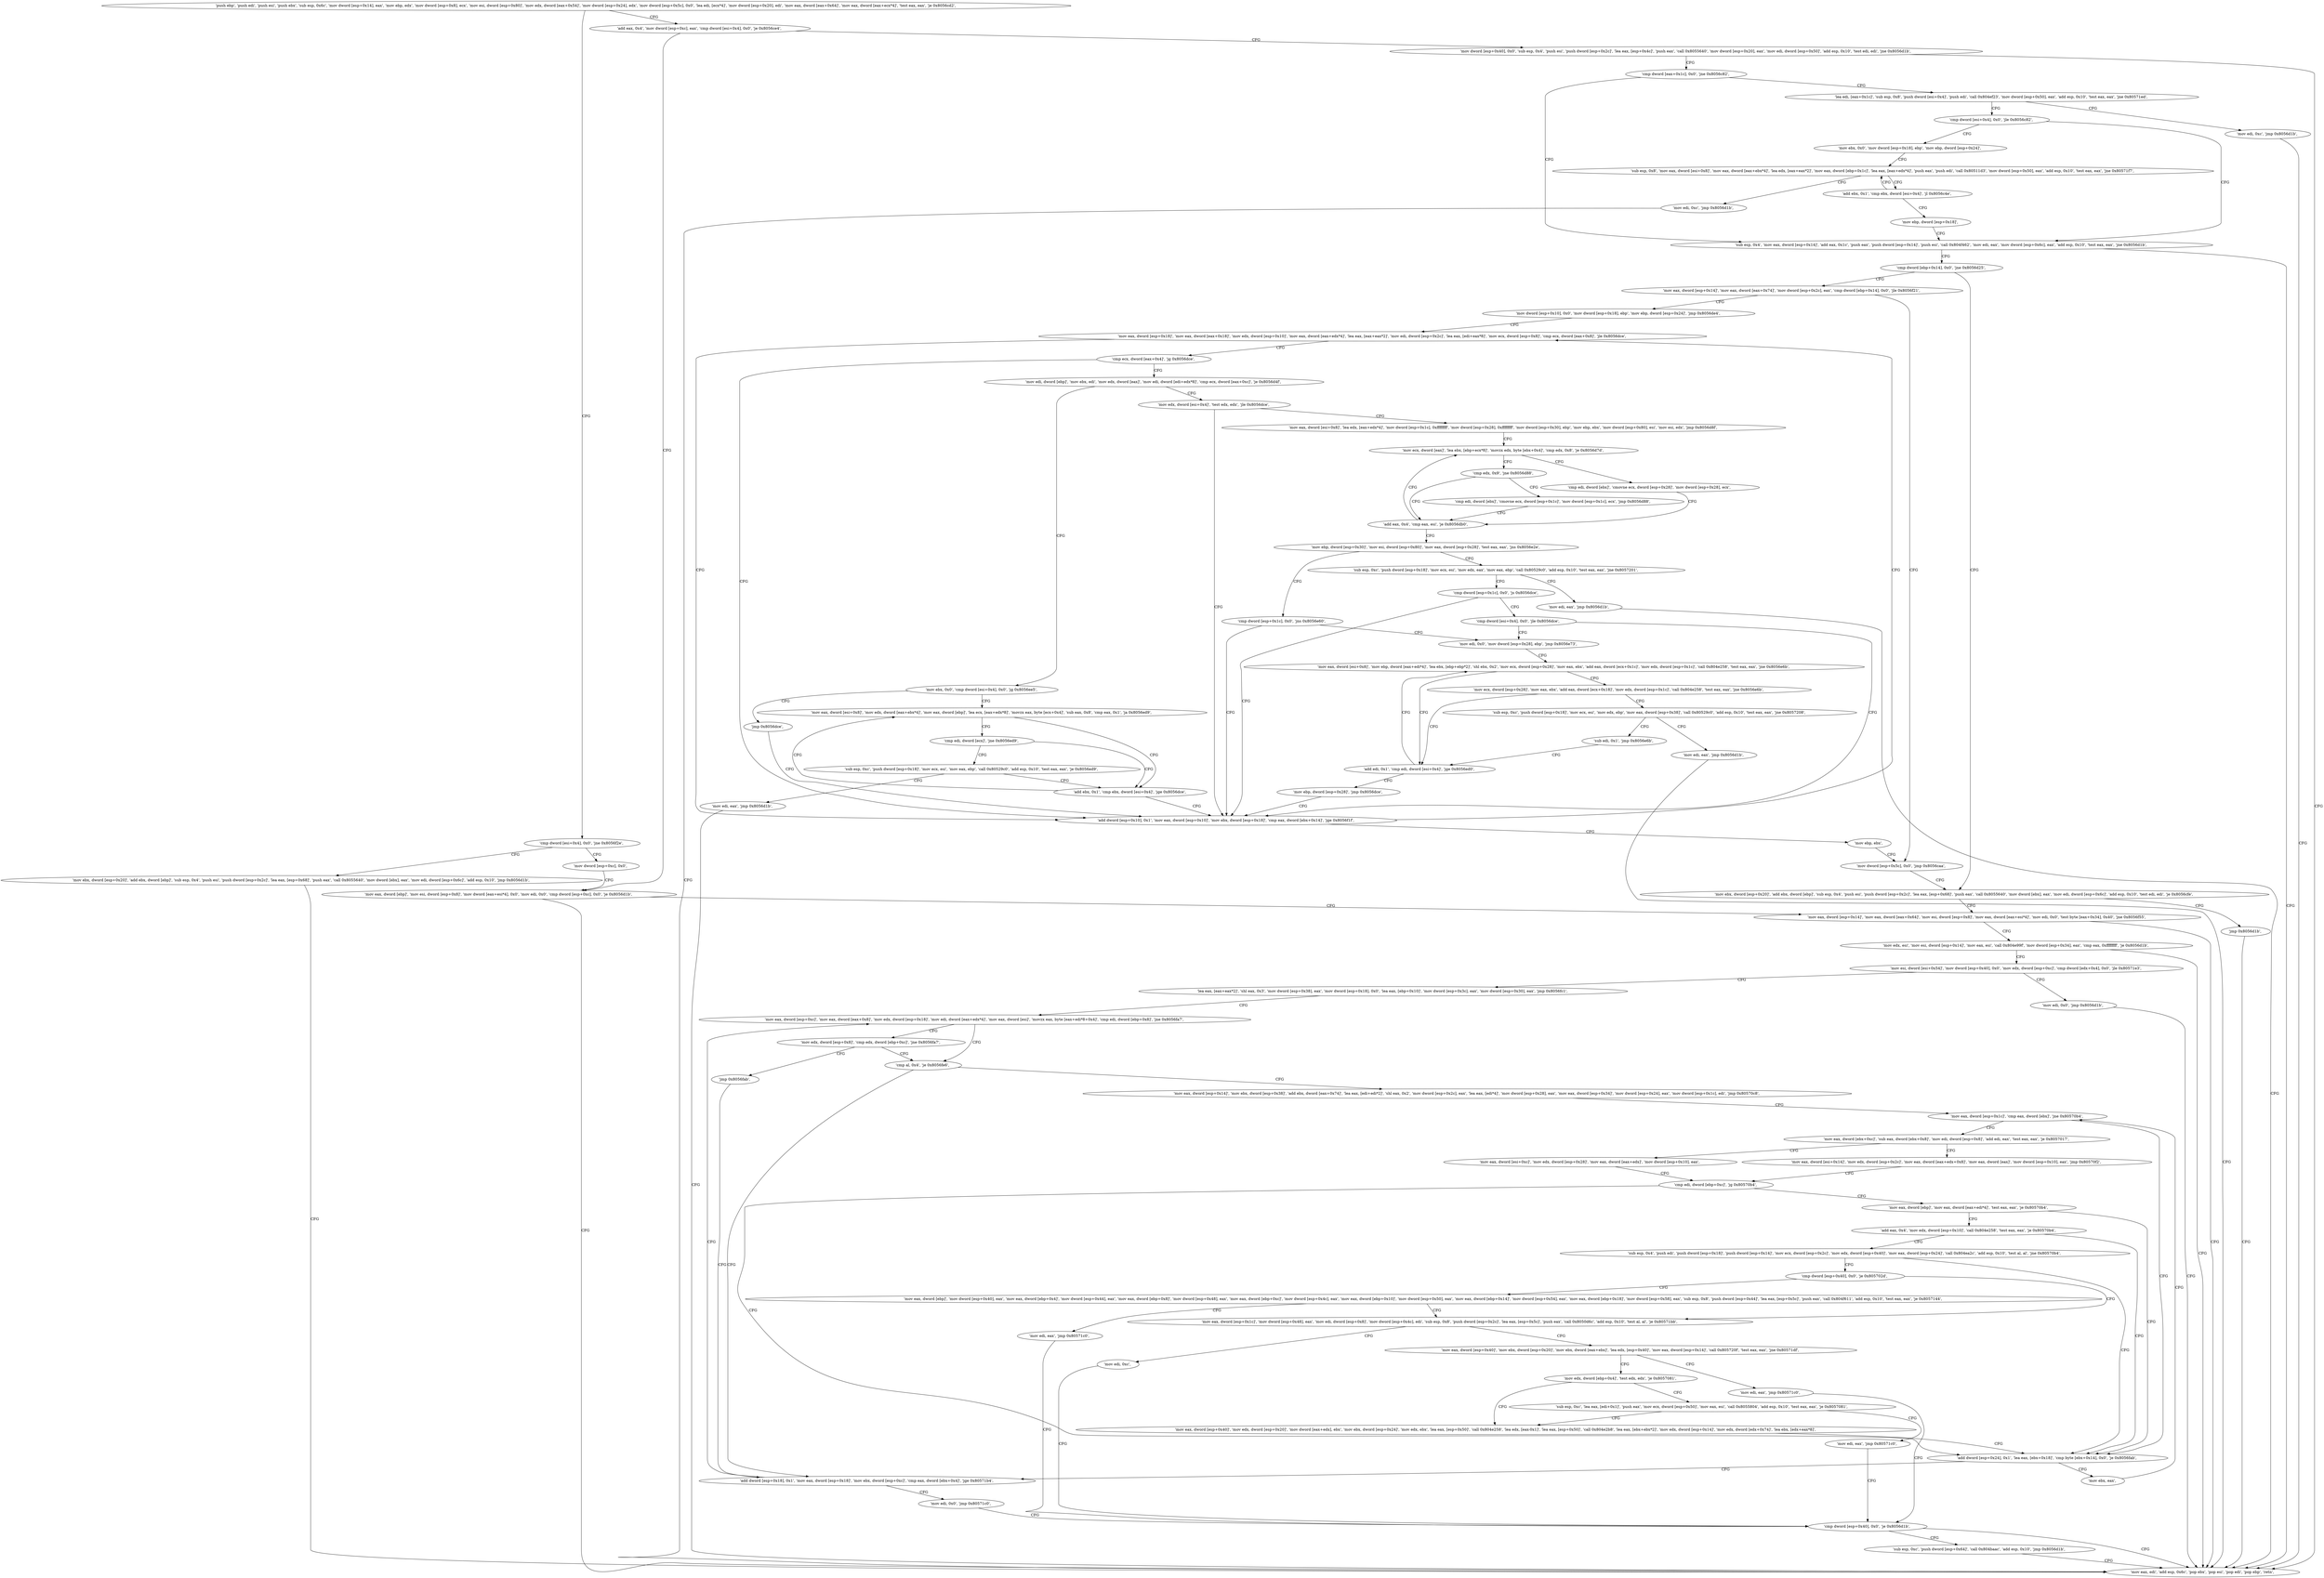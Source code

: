 digraph "func" {
"134572953" [label = "'push ebp', 'push edi', 'push esi', 'push ebx', 'sub esp, 0x6c', 'mov dword [esp+0x14], eax', 'mov ebp, edx', 'mov dword [esp+0x8], ecx', 'mov esi, dword [esp+0x80]', 'mov edx, dword [eax+0x54]', 'mov dword [esp+0x24], edx', 'mov dword [esp+0x5c], 0x0', 'lea edi, [ecx*4]', 'mov dword [esp+0x20], edi', 'mov eax, dword [eax+0x64]', 'mov eax, dword [eax+ecx*4]', 'test eax, eax', 'je 0x8056cd2', " ]
"134573266" [label = "'cmp dword [esi+0x4], 0x0', 'jne 0x8056f2e', " ]
"134573017" [label = "'add eax, 0x4', 'mov dword [esp+0xc], eax', 'cmp dword [esi+0x4], 0x0', 'je 0x8056ce4', " ]
"134573870" [label = "'mov ebx, dword [esp+0x20]', 'add ebx, dword [ebp]', 'sub esp, 0x4', 'push esi', 'push dword [esp+0x2c]', 'lea eax, [esp+0x68]', 'push eax', 'call 0x8055640', 'mov dword [ebx], eax', 'mov edi, dword [esp+0x6c]', 'add esp, 0x10', 'jmp 0x8056d1b', " ]
"134573276" [label = "'mov dword [esp+0xc], 0x0', " ]
"134573284" [label = "'mov eax, dword [ebp]', 'mov esi, dword [esp+0x8]', 'mov dword [eax+esi*4], 0x0', 'mov edi, 0x0', 'cmp dword [esp+0xc], 0x0', 'je 0x8056d1b', " ]
"134573034" [label = "'mov dword [esp+0x40], 0x0', 'sub esp, 0x4', 'push esi', 'push dword [esp+0x2c]', 'lea eax, [esp+0x4c]', 'push eax', 'call 0x8055640', 'mov dword [esp+0x20], eax', 'mov edi, dword [esp+0x50]', 'add esp, 0x10', 'test edi, edi', 'jne 0x8056d1b', " ]
"134573339" [label = "'mov eax, edi', 'add esp, 0x6c', 'pop ebx', 'pop esi', 'pop edi', 'pop ebp', 'retn', " ]
"134573310" [label = "'mov eax, dword [esp+0x14]', 'mov eax, dword [eax+0x64]', 'mov esi, dword [esp+0x8]', 'mov eax, dword [eax+esi*4]', 'mov edi, 0x0', 'test byte [eax+0x34], 0x40', 'jne 0x8056f55', " ]
"134573079" [label = "'cmp dword [eax+0x1c], 0x0', 'jne 0x8056c82', " ]
"134573909" [label = "'mov edx, esi', 'mov esi, dword [esp+0x14]', 'mov eax, esi', 'call 0x804e99f', 'mov dword [esp+0x34], eax', 'cmp eax, 0xffffffff', 'je 0x8056d1b', " ]
"134573186" [label = "'sub esp, 0x4', 'mov eax, dword [esp+0x14]', 'add eax, 0x1c', 'push eax', 'push dword [esp+0x14]', 'push esi', 'call 0x804f462', 'mov edi, eax', 'mov dword [esp+0x6c], eax', 'add esp, 0x10', 'test eax, eax', 'jne 0x8056d1b', " ]
"134573085" [label = "'lea edi, [eax+0x1c]', 'sub esp, 0x8', 'push dword [esi+0x4]', 'push edi', 'call 0x804ef23', 'mov dword [esp+0x50], eax', 'add esp, 0x10', 'test eax, eax', 'jne 0x80571ed', " ]
"134573935" [label = "'mov esi, dword [esi+0x54]', 'mov dword [esp+0x40], 0x0', 'mov edx, dword [esp+0xc]', 'cmp dword [edx+0x4], 0x0', 'jle 0x80571e3', " ]
"134573220" [label = "'cmp dword [ebp+0x14], 0x0', 'jne 0x8056d25', " ]
"134574573" [label = "'mov edi, 0xc', 'jmp 0x8056d1b', " ]
"134573115" [label = "'cmp dword [esi+0x4], 0x0', 'jle 0x8056c82', " ]
"134574563" [label = "'mov edi, 0x0', 'jmp 0x8056d1b', " ]
"134573960" [label = "'lea eax, [eax+eax*2]', 'shl eax, 0x3', 'mov dword [esp+0x38], eax', 'mov dword [esp+0x18], 0x0', 'lea eax, [ebp+0x10]', 'mov dword [esp+0x3c], eax', 'mov dword [esp+0x30], eax', 'jmp 0x8056fc1', " ]
"134573349" [label = "'mov eax, dword [esp+0x14]', 'mov eax, dword [eax+0x74]', 'mov dword [esp+0x2c], eax', 'cmp dword [ebp+0x14], 0x0', 'jle 0x8056f21', " ]
"134573226" [label = "'mov ebx, dword [esp+0x20]', 'add ebx, dword [ebp]', 'sub esp, 0x4', 'push esi', 'push dword [esp+0x2c]', 'lea eax, [esp+0x68]', 'push eax', 'call 0x8055640', 'mov dword [ebx], eax', 'mov edi, dword [esp+0x6c]', 'add esp, 0x10', 'test edi, edi', 'je 0x8056cfe', " ]
"134573121" [label = "'mov ebx, 0x0', 'mov dword [esp+0x18], ebp', 'mov ebp, dword [esp+0x24]', " ]
"134574017" [label = "'mov eax, dword [esp+0xc]', 'mov eax, dword [eax+0x8]', 'mov edx, dword [esp+0x18]', 'mov edi, dword [eax+edx*4]', 'mov eax, dword [esi]', 'movzx eax, byte [eax+edi*8+0x4]', 'cmp edi, dword [ebp+0x8]', 'jne 0x8056fa7', " ]
"134573857" [label = "'mov dword [esp+0x5c], 0x0', 'jmp 0x8056caa', " ]
"134573370" [label = "'mov dword [esp+0x10], 0x0', 'mov dword [esp+0x18], ebp', 'mov ebp, dword [esp+0x24]', 'jmp 0x8056de4', " ]
"134573264" [label = "'jmp 0x8056d1b', " ]
"134573134" [label = "'sub esp, 0x8', 'mov eax, dword [esi+0x8]', 'mov eax, dword [eax+ebx*4]', 'lea edx, [eax+eax*2]', 'mov eax, dword [ebp+0x1c]', 'lea eax, [eax+edx*4]', 'push eax', 'push edi', 'call 0x80511d3', 'mov dword [esp+0x50], eax', 'add esp, 0x10', 'test eax, eax', 'jne 0x80571f7', " ]
"134573991" [label = "'cmp al, 0x4', 'je 0x8056fe6', " ]
"134574043" [label = "'mov edx, dword [esp+0x8]', 'cmp edx, dword [ebp+0xc]', 'jne 0x8056fa7', " ]
"134573540" [label = "'mov eax, dword [esp+0x18]', 'mov eax, dword [eax+0x18]', 'mov edx, dword [esp+0x10]', 'mov eax, dword [eax+edx*4]', 'lea eax, [eax+eax*2]', 'mov edi, dword [esp+0x2c]', 'lea eax, [edi+eax*8]', 'mov ecx, dword [esp+0x8]', 'cmp ecx, dword [eax+0x8]', 'jle 0x8056dce', " ]
"134574583" [label = "'mov edi, 0xc', 'jmp 0x8056d1b', " ]
"134573174" [label = "'add ebx, 0x1', 'cmp ebx, dword [esi+0x4]', 'jl 0x8056c4e', " ]
"134573182" [label = "'mov ebp, dword [esp+0x18]', " ]
"134574054" [label = "'mov eax, dword [esp+0x14]', 'mov ebx, dword [esp+0x38]', 'add ebx, dword [eax+0x74]', 'lea eax, [edi+edi*2]', 'shl eax, 0x2', 'mov dword [esp+0x2c], eax', 'lea eax, [edi*4]', 'mov dword [esp+0x28], eax', 'mov eax, dword [esp+0x34]', 'mov dword [esp+0x24], eax', 'mov dword [esp+0x1c], edi', 'jmp 0x80570c8', " ]
"134573995" [label = "'add dword [esp+0x18], 0x1', 'mov eax, dword [esp+0x18]', 'mov ebx, dword [esp+0xc]', 'cmp eax, dword [ebx+0x4]', 'jge 0x80571b4', " ]
"134574052" [label = "'jmp 0x8056fab', " ]
"134573518" [label = "'add dword [esp+0x10], 0x1', 'mov eax, dword [esp+0x10]', 'mov ebx, dword [esp+0x18]', 'cmp eax, dword [ebx+0x14]', 'jge 0x8056f1f', " ]
"134573573" [label = "'cmp ecx, dword [eax+0x4]', 'jg 0x8056dce', " ]
"134574280" [label = "'mov eax, dword [esp+0x1c]', 'cmp eax, dword [ebx]', 'jne 0x80570b4', " ]
"134574516" [label = "'mov edi, 0x0', 'jmp 0x80571c0', " ]
"134573855" [label = "'mov ebp, ebx', " ]
"134573578" [label = "'mov edi, dword [ebp]', 'mov ebx, edi', 'mov edx, dword [eax]', 'mov edi, dword [edi+edx*8]', 'cmp ecx, dword [eax+0xc]', 'je 0x8056d4f', " ]
"134574260" [label = "'add dword [esp+0x24], 0x1', 'lea eax, [ebx+0x18]', 'cmp byte [ebx+0x14], 0x0', 'je 0x8056fab', " ]
"134574288" [label = "'mov eax, dword [ebx+0xc]', 'sub eax, dword [ebx+0x8]', 'mov edi, dword [esp+0x8]', 'add edi, eax', 'test eax, eax', 'je 0x8057017', " ]
"134574528" [label = "'cmp dword [esp+0x40], 0x0', 'je 0x8056d1b', " ]
"134573391" [label = "'mov edx, dword [esi+0x4]', 'test edx, edx', 'jle 0x8056dce', " ]
"134573597" [label = "'mov ebx, 0x0', 'cmp dword [esi+0x4], 0x0', 'jg 0x8056ee5', " ]
"134574278" [label = "'mov ebx, eax', " ]
"134574103" [label = "'mov eax, dword [esi+0x14]', 'mov edx, dword [esp+0x2c]', 'mov eax, dword [eax+edx+0x8]', 'mov eax, dword [eax]', 'mov dword [esp+0x10], eax', 'jmp 0x80570f2', " ]
"134574308" [label = "'mov eax, dword [esi+0xc]', 'mov edx, dword [esp+0x28]', 'mov eax, dword [eax+edx]', 'mov dword [esp+0x10], eax', " ]
"134574539" [label = "'sub esp, 0xc', 'push dword [esp+0x64]', 'call 0x804baac', 'add esp, 0x10', 'jmp 0x8056d1b', " ]
"134573398" [label = "'mov eax, dword [esi+0x8]', 'lea edx, [eax+edx*4]', 'mov dword [esp+0x1c], 0xffffffff', 'mov dword [esp+0x28], 0xffffffff', 'mov dword [esp+0x30], ebp', 'mov ebp, ebx', 'mov dword [esp+0x80], esi', 'mov esi, edx', 'jmp 0x8056d8f', " ]
"134573797" [label = "'mov eax, dword [esi+0x8]', 'mov edx, dword [eax+ebx*4]', 'mov eax, dword [ebp]', 'lea ecx, [eax+edx*8]', 'movzx eax, byte [ecx+0x4]', 'sub eax, 0x8', 'cmp eax, 0x1', 'ja 0x8056ed9', " ]
"134573612" [label = "'jmp 0x8056dce', " ]
"134574322" [label = "'cmp edi, dword [ebp+0xc]', 'jg 0x80570b4', " ]
"134573455" [label = "'mov ecx, dword [eax]', 'lea ebx, [ebp+ecx*8]', 'movzx edx, byte [ebx+0x4]', 'cmp edx, 0x8', 'je 0x8056d7d', " ]
"134573785" [label = "'add ebx, 0x1', 'cmp ebx, dword [esi+0x4]', 'jge 0x8056dce', " ]
"134573821" [label = "'cmp edi, dword [ecx]', 'jne 0x8056ed9', " ]
"134574327" [label = "'mov eax, dword [ebp]', 'mov eax, dword [eax+edi*4]', 'test eax, eax', 'je 0x80570b4', " ]
"134574337" [label = "'add eax, 0x4', 'mov edx, dword [esp+0x10]', 'call 0x804e258', 'test eax, eax', 'je 0x80570b4', " ]
"134573437" [label = "'cmp edi, dword [ebx]', 'cmovne ecx, dword [esp+0x28]', 'mov dword [esp+0x28], ecx', " ]
"134573470" [label = "'cmp edx, 0x9', 'jne 0x8056d88', " ]
"134573825" [label = "'sub esp, 0xc', 'push dword [esp+0x18]', 'mov ecx, esi', 'mov eax, ebp', 'call 0x80529c0', 'add esp, 0x10', 'test eax, eax', 'je 0x8056ed9', " ]
"134574353" [label = "'sub esp, 0x4', 'push edi', 'push dword [esp+0x18]', 'push dword [esp+0x14]', 'mov ecx, dword [esp+0x2c]', 'mov edx, dword [esp+0x40]', 'mov eax, dword [esp+0x24]', 'call 0x804ea2c', 'add esp, 0x10', 'test al, al', 'jne 0x80570b4', " ]
"134573448" [label = "'add eax, 0x4', 'cmp eax, esi', 'je 0x8056db0', " ]
"134573475" [label = "'cmp edi, dword [ebx]', 'cmovne ecx, dword [esp+0x1c]', 'mov dword [esp+0x1c], ecx', 'jmp 0x8056d88', " ]
"134573848" [label = "'mov edi, eax', 'jmp 0x8056d1b', " ]
"134574393" [label = "'cmp dword [esp+0x40], 0x0', 'je 0x805702d', " ]
"134573488" [label = "'mov ebp, dword [esp+0x30]', 'mov esi, dword [esp+0x80]', 'mov eax, dword [esp+0x28]', 'test eax, eax', 'jns 0x8056e2e', " ]
"134573614" [label = "'sub esp, 0xc', 'push dword [esp+0x18]', 'mov ecx, esi', 'mov edx, eax', 'mov eax, ebp', 'call 0x80529c0', 'add esp, 0x10', 'test eax, eax', 'jne 0x8057201', " ]
"134573507" [label = "'cmp dword [esp+0x1c], 0x0', 'jns 0x8056e60', " ]
"134574125" [label = "'mov eax, dword [ebp]', 'mov dword [esp+0x40], eax', 'mov eax, dword [ebp+0x4]', 'mov dword [esp+0x44], eax', 'mov eax, dword [ebp+0x8]', 'mov dword [esp+0x48], eax', 'mov eax, dword [ebp+0xc]', 'mov dword [esp+0x4c], eax', 'mov eax, dword [ebp+0x10]', 'mov dword [esp+0x50], eax', 'mov eax, dword [ebp+0x14]', 'mov dword [esp+0x54], eax', 'mov eax, dword [ebp+0x18]', 'mov dword [esp+0x58], eax', 'sub esp, 0x8', 'push dword [esp+0x44]', 'lea eax, [esp+0x5c]', 'push eax', 'call 0x804f611', 'add esp, 0x10', 'test eax, eax', 'je 0x8057144', " ]
"134574404" [label = "'mov eax, dword [esp+0x1c]', 'mov dword [esp+0x48], eax', 'mov edi, dword [esp+0x8]', 'mov dword [esp+0x4c], edi', 'sub esp, 0x8', 'push dword [esp+0x2c]', 'lea eax, [esp+0x5c]', 'push eax', 'call 0x8050d6c', 'add esp, 0x10', 'test al, al', 'je 0x80571bb', " ]
"134574593" [label = "'mov edi, eax', 'jmp 0x8056d1b', " ]
"134573643" [label = "'cmp dword [esp+0x1c], 0x0', 'js 0x8056dce', " ]
"134573664" [label = "'mov edi, 0x0', 'mov dword [esp+0x28], ebp', 'jmp 0x8056e73', " ]
"134574202" [label = "'mov edi, eax', 'jmp 0x80571c0', " ]
"134574523" [label = "'mov edi, 0xc', " ]
"134574444" [label = "'mov eax, dword [esp+0x40]', 'mov ebx, dword [esp+0x20]', 'mov ebx, dword [eax+ebx]', 'lea edx, [esp+0x40]', 'mov eax, dword [esp+0x14]', 'call 0x805720f', 'test eax, eax', 'jne 0x80571df', " ]
"134573654" [label = "'cmp dword [esi+0x4], 0x0', 'jle 0x8056dce', " ]
"134573683" [label = "'mov eax, dword [esi+0x8]', 'mov ebp, dword [eax+edi*4]', 'lea ebx, [ebp+ebp*2]', 'shl ebx, 0x2', 'mov ecx, dword [esp+0x28]', 'mov eax, ebx', 'add eax, dword [ecx+0x1c]', 'mov edx, dword [esp+0x1c]', 'call 0x804e258', 'test eax, eax', 'jne 0x8056e6b', " ]
"134574559" [label = "'mov edi, eax', 'jmp 0x80571c0', " ]
"134574472" [label = "'mov edx, dword [ebp+0x4]', 'test edx, edx', 'je 0x8057081', " ]
"134573675" [label = "'add edi, 0x1', 'cmp edi, dword [esi+0x4]', 'jge 0x8056ed0', " ]
"134573718" [label = "'mov ecx, dword [esp+0x28]', 'mov eax, ebx', 'add eax, dword [ecx+0x18]', 'mov edx, dword [esp+0x1c]', 'call 0x804e258', 'test eax, eax', 'jne 0x8056e6b', " ]
"134574209" [label = "'mov eax, dword [esp+0x40]', 'mov edx, dword [esp+0x20]', 'mov dword [eax+edx], ebx', 'mov ebx, dword [esp+0x24]', 'mov edx, ebx', 'lea eax, [esp+0x50]', 'call 0x804e258', 'lea edx, [eax-0x1]', 'lea eax, [esp+0x50]', 'call 0x804e2b8', 'lea eax, [ebx+ebx*2]', 'mov edx, dword [esp+0x14]', 'mov edx, dword [edx+0x74]', 'lea ebx, [edx+eax*8]', " ]
"134574483" [label = "'sub esp, 0xc', 'lea eax, [edi+0x1]', 'push eax', 'mov ecx, dword [esp+0x50]', 'mov eax, esi', 'call 0x8055804', 'add esp, 0x10', 'test eax, eax', 'je 0x8057081', " ]
"134573776" [label = "'mov ebp, dword [esp+0x28]', 'jmp 0x8056dce', " ]
"134573740" [label = "'sub esp, 0xc', 'push dword [esp+0x18]', 'mov ecx, esi', 'mov edx, ebp', 'mov eax, dword [esp+0x38]', 'call 0x80529c0', 'add esp, 0x10', 'test eax, eax', 'jne 0x8057208', " ]
"134574512" [label = "'mov edi, eax', 'jmp 0x80571c0', " ]
"134574600" [label = "'mov edi, eax', 'jmp 0x8056d1b', " ]
"134573771" [label = "'sub edi, 0x1', 'jmp 0x8056e6b', " ]
"134572953" -> "134573266" [ label = "CFG" ]
"134572953" -> "134573017" [ label = "CFG" ]
"134573266" -> "134573870" [ label = "CFG" ]
"134573266" -> "134573276" [ label = "CFG" ]
"134573017" -> "134573284" [ label = "CFG" ]
"134573017" -> "134573034" [ label = "CFG" ]
"134573870" -> "134573339" [ label = "CFG" ]
"134573276" -> "134573284" [ label = "CFG" ]
"134573284" -> "134573339" [ label = "CFG" ]
"134573284" -> "134573310" [ label = "CFG" ]
"134573034" -> "134573339" [ label = "CFG" ]
"134573034" -> "134573079" [ label = "CFG" ]
"134573310" -> "134573909" [ label = "CFG" ]
"134573310" -> "134573339" [ label = "CFG" ]
"134573079" -> "134573186" [ label = "CFG" ]
"134573079" -> "134573085" [ label = "CFG" ]
"134573909" -> "134573339" [ label = "CFG" ]
"134573909" -> "134573935" [ label = "CFG" ]
"134573186" -> "134573339" [ label = "CFG" ]
"134573186" -> "134573220" [ label = "CFG" ]
"134573085" -> "134574573" [ label = "CFG" ]
"134573085" -> "134573115" [ label = "CFG" ]
"134573935" -> "134574563" [ label = "CFG" ]
"134573935" -> "134573960" [ label = "CFG" ]
"134573220" -> "134573349" [ label = "CFG" ]
"134573220" -> "134573226" [ label = "CFG" ]
"134574573" -> "134573339" [ label = "CFG" ]
"134573115" -> "134573186" [ label = "CFG" ]
"134573115" -> "134573121" [ label = "CFG" ]
"134574563" -> "134573339" [ label = "CFG" ]
"134573960" -> "134574017" [ label = "CFG" ]
"134573349" -> "134573857" [ label = "CFG" ]
"134573349" -> "134573370" [ label = "CFG" ]
"134573226" -> "134573310" [ label = "CFG" ]
"134573226" -> "134573264" [ label = "CFG" ]
"134573121" -> "134573134" [ label = "CFG" ]
"134574017" -> "134573991" [ label = "CFG" ]
"134574017" -> "134574043" [ label = "CFG" ]
"134573857" -> "134573226" [ label = "CFG" ]
"134573370" -> "134573540" [ label = "CFG" ]
"134573264" -> "134573339" [ label = "CFG" ]
"134573134" -> "134574583" [ label = "CFG" ]
"134573134" -> "134573174" [ label = "CFG" ]
"134573991" -> "134574054" [ label = "CFG" ]
"134573991" -> "134573995" [ label = "CFG" ]
"134574043" -> "134573991" [ label = "CFG" ]
"134574043" -> "134574052" [ label = "CFG" ]
"134573540" -> "134573518" [ label = "CFG" ]
"134573540" -> "134573573" [ label = "CFG" ]
"134574583" -> "134573339" [ label = "CFG" ]
"134573174" -> "134573134" [ label = "CFG" ]
"134573174" -> "134573182" [ label = "CFG" ]
"134573182" -> "134573186" [ label = "CFG" ]
"134574054" -> "134574280" [ label = "CFG" ]
"134573995" -> "134574516" [ label = "CFG" ]
"134573995" -> "134574017" [ label = "CFG" ]
"134574052" -> "134573995" [ label = "CFG" ]
"134573518" -> "134573855" [ label = "CFG" ]
"134573518" -> "134573540" [ label = "CFG" ]
"134573573" -> "134573518" [ label = "CFG" ]
"134573573" -> "134573578" [ label = "CFG" ]
"134574280" -> "134574260" [ label = "CFG" ]
"134574280" -> "134574288" [ label = "CFG" ]
"134574516" -> "134574528" [ label = "CFG" ]
"134573855" -> "134573857" [ label = "CFG" ]
"134573578" -> "134573391" [ label = "CFG" ]
"134573578" -> "134573597" [ label = "CFG" ]
"134574260" -> "134573995" [ label = "CFG" ]
"134574260" -> "134574278" [ label = "CFG" ]
"134574288" -> "134574103" [ label = "CFG" ]
"134574288" -> "134574308" [ label = "CFG" ]
"134574528" -> "134573339" [ label = "CFG" ]
"134574528" -> "134574539" [ label = "CFG" ]
"134573391" -> "134573518" [ label = "CFG" ]
"134573391" -> "134573398" [ label = "CFG" ]
"134573597" -> "134573797" [ label = "CFG" ]
"134573597" -> "134573612" [ label = "CFG" ]
"134574278" -> "134574280" [ label = "CFG" ]
"134574103" -> "134574322" [ label = "CFG" ]
"134574308" -> "134574322" [ label = "CFG" ]
"134574539" -> "134573339" [ label = "CFG" ]
"134573398" -> "134573455" [ label = "CFG" ]
"134573797" -> "134573785" [ label = "CFG" ]
"134573797" -> "134573821" [ label = "CFG" ]
"134573612" -> "134573518" [ label = "CFG" ]
"134574322" -> "134574260" [ label = "CFG" ]
"134574322" -> "134574327" [ label = "CFG" ]
"134573455" -> "134573437" [ label = "CFG" ]
"134573455" -> "134573470" [ label = "CFG" ]
"134573785" -> "134573518" [ label = "CFG" ]
"134573785" -> "134573797" [ label = "CFG" ]
"134573821" -> "134573785" [ label = "CFG" ]
"134573821" -> "134573825" [ label = "CFG" ]
"134574327" -> "134574260" [ label = "CFG" ]
"134574327" -> "134574337" [ label = "CFG" ]
"134574337" -> "134574260" [ label = "CFG" ]
"134574337" -> "134574353" [ label = "CFG" ]
"134573437" -> "134573448" [ label = "CFG" ]
"134573470" -> "134573448" [ label = "CFG" ]
"134573470" -> "134573475" [ label = "CFG" ]
"134573825" -> "134573785" [ label = "CFG" ]
"134573825" -> "134573848" [ label = "CFG" ]
"134574353" -> "134574260" [ label = "CFG" ]
"134574353" -> "134574393" [ label = "CFG" ]
"134573448" -> "134573488" [ label = "CFG" ]
"134573448" -> "134573455" [ label = "CFG" ]
"134573475" -> "134573448" [ label = "CFG" ]
"134573848" -> "134573339" [ label = "CFG" ]
"134574393" -> "134574125" [ label = "CFG" ]
"134574393" -> "134574404" [ label = "CFG" ]
"134573488" -> "134573614" [ label = "CFG" ]
"134573488" -> "134573507" [ label = "CFG" ]
"134573614" -> "134574593" [ label = "CFG" ]
"134573614" -> "134573643" [ label = "CFG" ]
"134573507" -> "134573664" [ label = "CFG" ]
"134573507" -> "134573518" [ label = "CFG" ]
"134574125" -> "134574404" [ label = "CFG" ]
"134574125" -> "134574202" [ label = "CFG" ]
"134574404" -> "134574523" [ label = "CFG" ]
"134574404" -> "134574444" [ label = "CFG" ]
"134574593" -> "134573339" [ label = "CFG" ]
"134573643" -> "134573518" [ label = "CFG" ]
"134573643" -> "134573654" [ label = "CFG" ]
"134573664" -> "134573683" [ label = "CFG" ]
"134574202" -> "134574528" [ label = "CFG" ]
"134574523" -> "134574528" [ label = "CFG" ]
"134574444" -> "134574559" [ label = "CFG" ]
"134574444" -> "134574472" [ label = "CFG" ]
"134573654" -> "134573518" [ label = "CFG" ]
"134573654" -> "134573664" [ label = "CFG" ]
"134573683" -> "134573675" [ label = "CFG" ]
"134573683" -> "134573718" [ label = "CFG" ]
"134574559" -> "134574528" [ label = "CFG" ]
"134574472" -> "134574209" [ label = "CFG" ]
"134574472" -> "134574483" [ label = "CFG" ]
"134573675" -> "134573776" [ label = "CFG" ]
"134573675" -> "134573683" [ label = "CFG" ]
"134573718" -> "134573675" [ label = "CFG" ]
"134573718" -> "134573740" [ label = "CFG" ]
"134574209" -> "134574260" [ label = "CFG" ]
"134574483" -> "134574209" [ label = "CFG" ]
"134574483" -> "134574512" [ label = "CFG" ]
"134573776" -> "134573518" [ label = "CFG" ]
"134573740" -> "134574600" [ label = "CFG" ]
"134573740" -> "134573771" [ label = "CFG" ]
"134574512" -> "134574528" [ label = "CFG" ]
"134574600" -> "134573339" [ label = "CFG" ]
"134573771" -> "134573675" [ label = "CFG" ]
}
